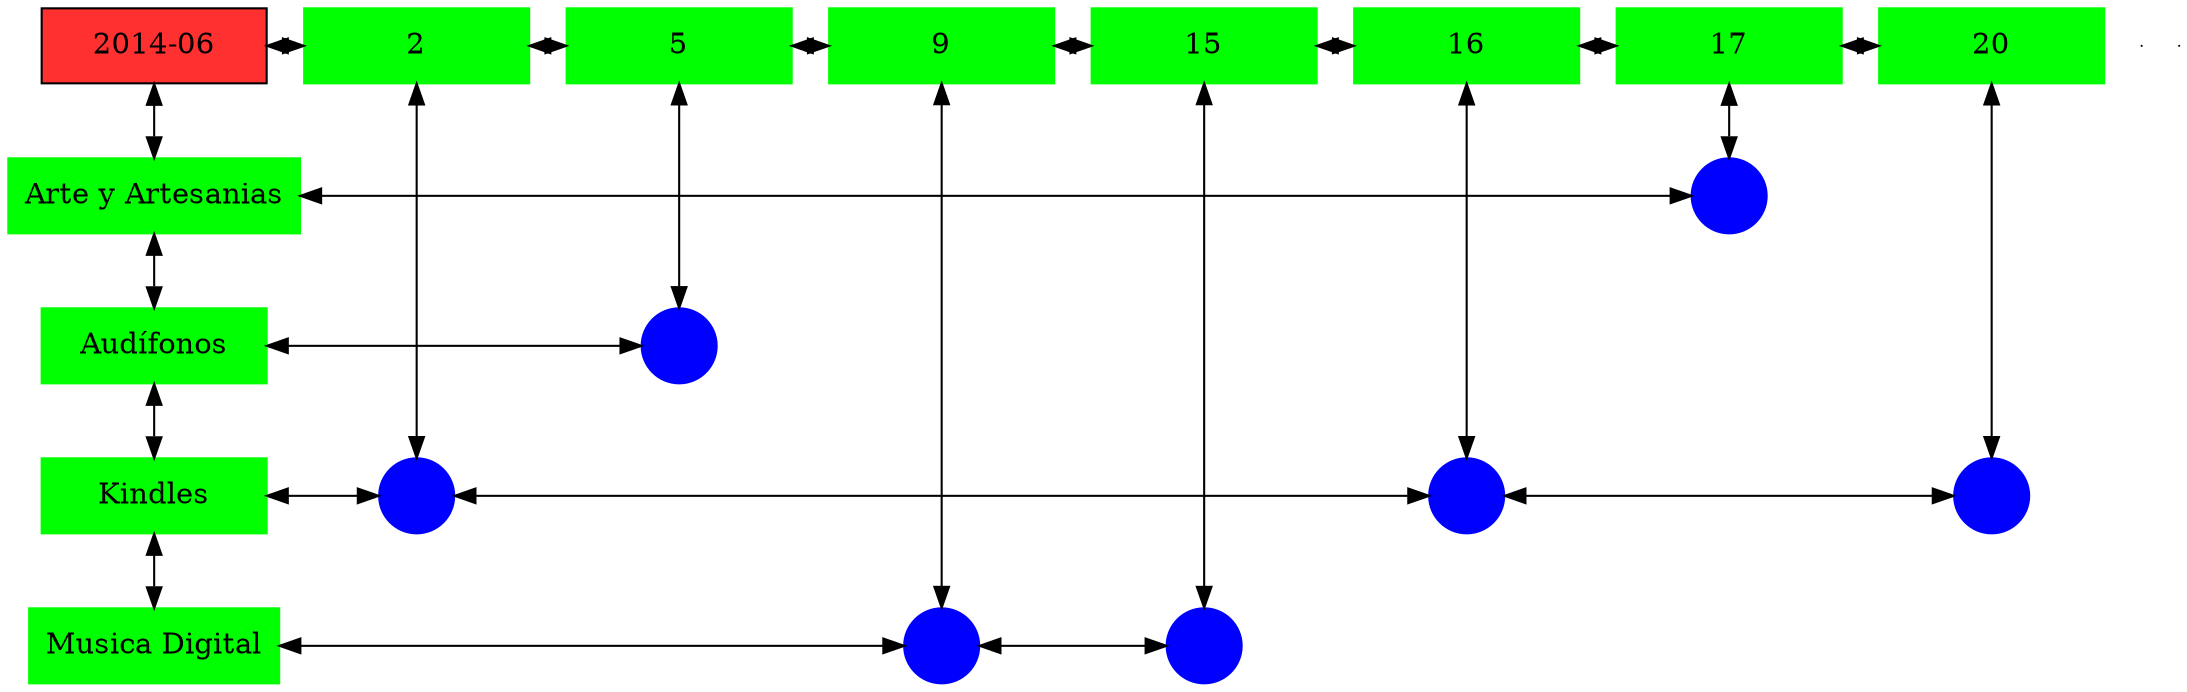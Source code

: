 digraph G{
node[shape="box"];
nodeMt[ label = "2014-06", width = 1.5, style = filled, fillcolor = firebrick1, group = 1 ];
e0[ shape = point, width = 0 ];
e1[ shape = point, width = 0 ];
node0xc001ea7b30[label="2",color=green,style =filled,width = 1.5 group=2];
nodeMt->node0xc001ea7b30[dir="both"];
{rank=same;nodeMt;node0xc001ea7b30;}
node0xc002158ff0[label="5",color=green,style =filled,width = 1.5 group=5];
node0xc001ea7b30->node0xc002158ff0[dir="both"];
{rank=same;node0xc001ea7b30;node0xc002158ff0;}
node0xc001e96050[label="9",color=green,style =filled,width = 1.5 group=9];
node0xc002158ff0->node0xc001e96050[dir="both"];
{rank=same;node0xc002158ff0;node0xc001e96050;}
node0xc002308eb0[label="15",color=green,style =filled,width = 1.5 group=15];
node0xc001e96050->node0xc002308eb0[dir="both"];
{rank=same;node0xc001e96050;node0xc002308eb0;}
node0xc002118500[label="16",color=green,style =filled,width = 1.5 group=16];
node0xc002308eb0->node0xc002118500[dir="both"];
{rank=same;node0xc002308eb0;node0xc002118500;}
node0xc001fdfb80[label="17",color=green,style =filled,width = 1.5 group=17];
node0xc002118500->node0xc001fdfb80[dir="both"];
{rank=same;node0xc002118500;node0xc001fdfb80;}
node0xc001efaa50[label="20",color=green,style =filled,width = 1.5 group=20];
node0xc001fdfb80->node0xc001efaa50[dir="both"];
{rank=same;node0xc001fdfb80;node0xc001efaa50;}
node0xc001fdfb30[label="Arte y Artesanias",color=green,style =filled width = 1.5 group=1];
node0xc001fdd580[label="",color=blue,style =filled, width = 0.5 group=17 shape=circle];
node0xc001fdfb30->node0xc001fdd580[dir="both"];
{rank=same;node0xc001fdfb30;node0xc001fdd580;}
node0xc002158fa0[label="Audífonos",color=green,style =filled width = 1.5 group=1];
node0xc002157200[label="",color=blue,style =filled, width = 0.5 group=5 shape=circle];
node0xc002158fa0->node0xc002157200[dir="both"];
{rank=same;node0xc002158fa0;node0xc002157200;}
node0xc001ea7ae0[label="Kindles",color=green,style =filled width = 1.5 group=1];
node0xc001ea5080[label="",color=blue,style =filled, width = 0.5 group=2 shape=circle];
node0xc001ea7ae0->node0xc001ea5080[dir="both"];
{rank=same;node0xc001ea7ae0;node0xc001ea5080;}
node0xc002114580[label="",color=blue,style =filled, width = 0.5 group=16 shape=circle];
node0xc001ea5080->node0xc002114580[dir="both"];
{rank=same;node0xc002114580;node0xc001ea5080;}
node0xc001ee3a00[label="",color=blue,style =filled, width = 0.5 group=20 shape=circle];
node0xc002114580->node0xc001ee3a00[dir="both"];
{rank=same;node0xc001ee3a00;node0xc002114580;}
node0xc001e96000[label="Musica Digital",color=green,style =filled width = 1.5 group=1];
node0xc001e8ae80[label="",color=blue,style =filled, width = 0.5 group=9 shape=circle];
node0xc001e96000->node0xc001e8ae80[dir="both"];
{rank=same;node0xc001e96000;node0xc001e8ae80;}
node0xc002305280[label="",color=blue,style =filled, width = 0.5 group=15 shape=circle];
node0xc001e8ae80->node0xc002305280[dir="both"];
{rank=same;node0xc002305280;node0xc001e8ae80;}
node0xc001ea7b30->node0xc001ea5080[dir="both"];
node0xc002158ff0->node0xc002157200[dir="both"];
node0xc001e96050->node0xc001e8ae80[dir="both"];
node0xc002308eb0->node0xc002305280[dir="both"];
node0xc002118500->node0xc002114580[dir="both"];
node0xc001fdfb80->node0xc001fdd580[dir="both"];
node0xc001efaa50->node0xc001ee3a00[dir="both"];
nodeMt->node0xc001fdfb30[dir="both"];
node0xc001fdfb30->node0xc002158fa0[dir="both"];
node0xc002158fa0->node0xc001ea7ae0[dir="both"];
node0xc001ea7ae0->node0xc001e96000[dir="both"];
}
